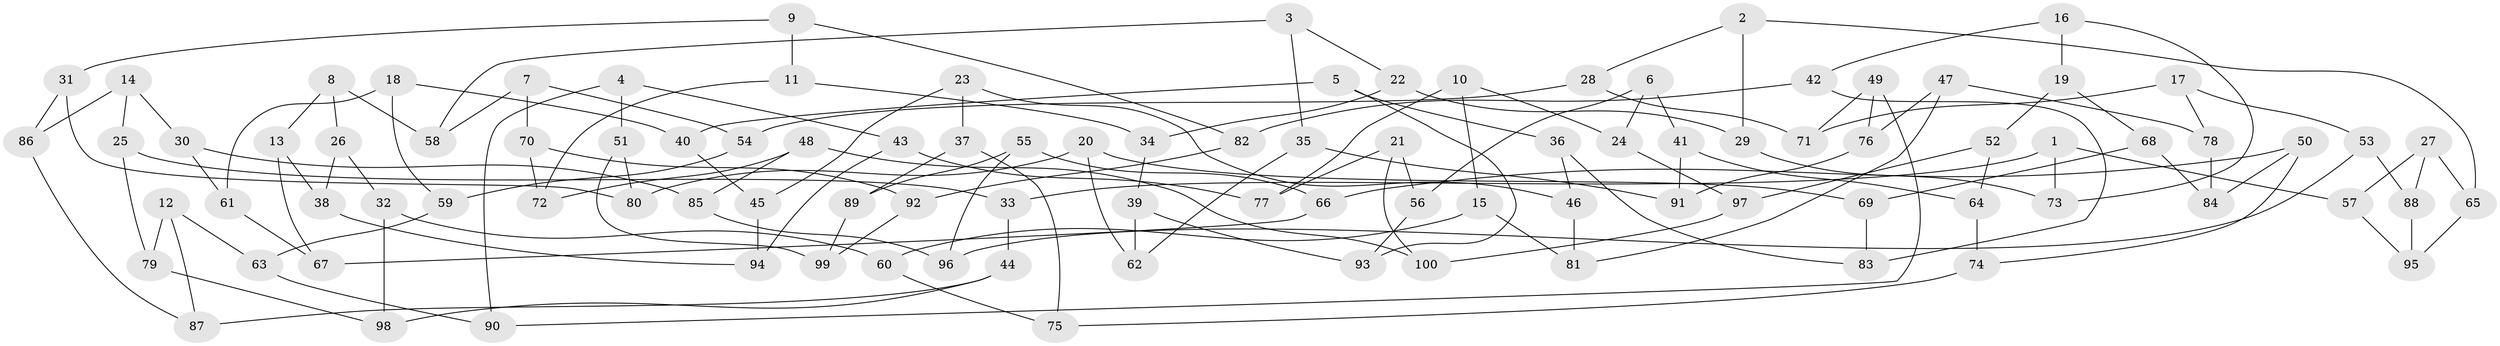 // Generated by graph-tools (version 1.1) at 2025/11/02/21/25 10:11:15]
// undirected, 100 vertices, 150 edges
graph export_dot {
graph [start="1"]
  node [color=gray90,style=filled];
  1;
  2;
  3;
  4;
  5;
  6;
  7;
  8;
  9;
  10;
  11;
  12;
  13;
  14;
  15;
  16;
  17;
  18;
  19;
  20;
  21;
  22;
  23;
  24;
  25;
  26;
  27;
  28;
  29;
  30;
  31;
  32;
  33;
  34;
  35;
  36;
  37;
  38;
  39;
  40;
  41;
  42;
  43;
  44;
  45;
  46;
  47;
  48;
  49;
  50;
  51;
  52;
  53;
  54;
  55;
  56;
  57;
  58;
  59;
  60;
  61;
  62;
  63;
  64;
  65;
  66;
  67;
  68;
  69;
  70;
  71;
  72;
  73;
  74;
  75;
  76;
  77;
  78;
  79;
  80;
  81;
  82;
  83;
  84;
  85;
  86;
  87;
  88;
  89;
  90;
  91;
  92;
  93;
  94;
  95;
  96;
  97;
  98;
  99;
  100;
  1 -- 33;
  1 -- 57;
  1 -- 73;
  2 -- 65;
  2 -- 29;
  2 -- 28;
  3 -- 35;
  3 -- 58;
  3 -- 22;
  4 -- 43;
  4 -- 90;
  4 -- 51;
  5 -- 36;
  5 -- 93;
  5 -- 40;
  6 -- 56;
  6 -- 41;
  6 -- 24;
  7 -- 54;
  7 -- 70;
  7 -- 58;
  8 -- 13;
  8 -- 26;
  8 -- 58;
  9 -- 82;
  9 -- 11;
  9 -- 31;
  10 -- 24;
  10 -- 77;
  10 -- 15;
  11 -- 72;
  11 -- 34;
  12 -- 79;
  12 -- 63;
  12 -- 87;
  13 -- 38;
  13 -- 67;
  14 -- 86;
  14 -- 30;
  14 -- 25;
  15 -- 60;
  15 -- 81;
  16 -- 19;
  16 -- 73;
  16 -- 42;
  17 -- 53;
  17 -- 71;
  17 -- 78;
  18 -- 40;
  18 -- 61;
  18 -- 59;
  19 -- 68;
  19 -- 52;
  20 -- 80;
  20 -- 62;
  20 -- 69;
  21 -- 100;
  21 -- 77;
  21 -- 56;
  22 -- 34;
  22 -- 29;
  23 -- 45;
  23 -- 46;
  23 -- 37;
  24 -- 97;
  25 -- 33;
  25 -- 79;
  26 -- 32;
  26 -- 38;
  27 -- 57;
  27 -- 65;
  27 -- 88;
  28 -- 54;
  28 -- 71;
  29 -- 73;
  30 -- 61;
  30 -- 85;
  31 -- 80;
  31 -- 86;
  32 -- 60;
  32 -- 98;
  33 -- 44;
  34 -- 39;
  35 -- 62;
  35 -- 91;
  36 -- 46;
  36 -- 83;
  37 -- 89;
  37 -- 75;
  38 -- 94;
  39 -- 62;
  39 -- 93;
  40 -- 45;
  41 -- 64;
  41 -- 91;
  42 -- 82;
  42 -- 83;
  43 -- 77;
  43 -- 94;
  44 -- 98;
  44 -- 87;
  45 -- 94;
  46 -- 81;
  47 -- 76;
  47 -- 81;
  47 -- 78;
  48 -- 72;
  48 -- 100;
  48 -- 85;
  49 -- 90;
  49 -- 76;
  49 -- 71;
  50 -- 84;
  50 -- 74;
  50 -- 66;
  51 -- 99;
  51 -- 80;
  52 -- 64;
  52 -- 97;
  53 -- 88;
  53 -- 96;
  54 -- 59;
  55 -- 89;
  55 -- 66;
  55 -- 96;
  56 -- 93;
  57 -- 95;
  59 -- 63;
  60 -- 75;
  61 -- 67;
  63 -- 90;
  64 -- 74;
  65 -- 95;
  66 -- 67;
  68 -- 69;
  68 -- 84;
  69 -- 83;
  70 -- 92;
  70 -- 72;
  74 -- 75;
  76 -- 91;
  78 -- 84;
  79 -- 98;
  82 -- 92;
  85 -- 96;
  86 -- 87;
  88 -- 95;
  89 -- 99;
  92 -- 99;
  97 -- 100;
}
